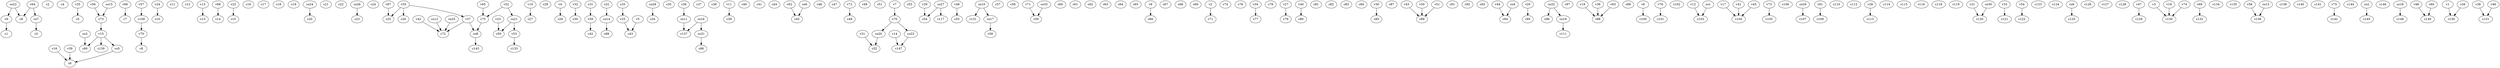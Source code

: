 strict digraph  {
c1;
c2;
c3;
c4;
c5;
c6;
c7;
c8;
c9;
c10;
c11;
c12;
c13;
c14;
c15;
c16;
c17;
c18;
c19;
c20;
c21;
c22;
c23;
c24;
c25;
c26;
c27;
c28;
c29;
c30;
c31;
c32;
c33;
c34;
c35;
c36;
c37;
c38;
c39;
c40;
c41;
c42;
c43;
c44;
c45;
c46;
c47;
c48;
c49;
c50;
c51;
c52;
c53;
c54;
c55;
c56;
c57;
c58;
c59;
c60;
c61;
c62;
c63;
c64;
c65;
c66;
c67;
c68;
c69;
c70;
c71;
c72;
c73;
c74;
c75;
c76;
c77;
c78;
c79;
c80;
c81;
c82;
c83;
c84;
c85;
c86;
c87;
c88;
c89;
c90;
c91;
c92;
c93;
c94;
c95;
c96;
c97;
c98;
c99;
c100;
c101;
c102;
c103;
c104;
c105;
c106;
c107;
c108;
c109;
c110;
c111;
c112;
c113;
c114;
c115;
c116;
c117;
c118;
c119;
c120;
c121;
c122;
c123;
c124;
c125;
c126;
c127;
c128;
c129;
c130;
c131;
c132;
c133;
c134;
c135;
c136;
c137;
c138;
c139;
c140;
c141;
c142;
c143;
c144;
c145;
c146;
c147;
c148;
c149;
c150;
c151;
v1;
v2;
v3;
v4;
v5;
v6;
v7;
v8;
v9;
v10;
v11;
v12;
v13;
v14;
v15;
v16;
v17;
v18;
v19;
v20;
v21;
v22;
v23;
v24;
v25;
v26;
v27;
v28;
v29;
v30;
v31;
v32;
v33;
v34;
v35;
v36;
v37;
v38;
v39;
v40;
v41;
v42;
v43;
v44;
v45;
v46;
v47;
v48;
v49;
v50;
v51;
v52;
v53;
v54;
v55;
v56;
v57;
v58;
v59;
v60;
v61;
v62;
v63;
v64;
v65;
v66;
v67;
v68;
v69;
v70;
v71;
v72;
v73;
v74;
v75;
v76;
co1;
co2;
co3;
co4;
co5;
co6;
co7;
co8;
co9;
co10;
co11;
co12;
co13;
co14;
co15;
co16;
co17;
co18;
co19;
co20;
co21;
co22;
co23;
co24;
co25;
co26;
co27;
co28;
co29;
co30;
co31;
co32;
co33;
c31 -> v59  [weight=1];
c32 -> co14  [weight=1];
c33 -> v25  [weight=1];
c36 -> co11  [weight=1];
c70 -> co23  [weight=1];
c70 -> co20  [weight=1];
c73 -> v15  [weight=1];
c75 -> co8  [weight=1];
c108 -> v70  [weight=1];
v1 -> c150  [weight=1];
v2 -> c71  [weight=1];
v3 -> c130  [weight=1];
v4 -> c29  [weight=1];
v5 -> c43  [weight=1];
v6 -> c100  [weight=1];
v7 -> c70  [weight=1];
v8 -> c66  [weight=1];
v9 -> c1  [weight=1];
v10 -> c27  [weight=1];
v11 -> c39  [weight=1];
v12 -> c103  [weight=1];
v13 -> c13  [weight=1];
v14 -> c147  [weight=1];
v15 -> c139  [weight=1];
v15 -> c90  [weight=1];
v15 -> co5  [weight=1];
v16 -> c6  [weight=1];
v17 -> c104  [weight=1];
v18 -> c130  [weight=1];
v19 -> c98  [weight=1];
v20 -> c95  [weight=1];
v21 -> c120  [weight=1];
v22 -> c15  [weight=1];
v23 -> c50  [weight=1];
v24 -> c10  [weight=1];
v25 -> c43  [weight=1];
v26 -> c150  [weight=1];
v27 -> c79  [weight=1];
v28 -> c113  [weight=1];
v29 -> c54  [weight=1];
v30 -> c85  [weight=1];
v31 -> c52  [weight=1];
v32 -> c30  [weight=1];
v33 -> c121  [weight=1];
v34 -> c77  [weight=1];
v35 -> c5  [weight=1];
v36 -> c98  [weight=1];
v37 -> c72  [weight=1];
v37 -> co8  [weight=1];
v38 -> c151  [weight=1];
v39 -> c6  [weight=1];
v40 -> c80  [weight=1];
v41 -> c104  [weight=1];
v42 -> c72  [weight=1];
v43 -> c89  [weight=1];
v44 -> c94  [weight=1];
v45 -> c104  [weight=1];
v46 -> c151  [weight=1];
v47 -> c129  [weight=1];
v48 -> c149  [weight=1];
v49 -> c55  [weight=1];
v50 -> c89  [weight=1];
v51 -> c89  [weight=1];
v52 -> c75  [weight=1];
v52 -> co21  [weight=1];
v53 -> c133  [weight=1];
v54 -> c122  [weight=1];
v55 -> c25  [weight=1];
v55 -> c26  [weight=1];
v55 -> v37  [weight=1];
v56 -> c73  [weight=1];
v57 -> c108  [weight=1];
v58 -> c136  [weight=1];
v59 -> c42  [weight=1];
v60 -> c149  [weight=1];
v61 -> c109  [weight=1];
v62 -> c45  [weight=1];
v63 -> c98  [weight=1];
v64 -> c9  [weight=1];
v64 -> co7  [weight=1];
v65 -> c75  [weight=1];
v66 -> c7  [weight=1];
v67 -> c25  [weight=1];
v68 -> c14  [weight=1];
v69 -> c132  [weight=1];
v70 -> c8  [weight=1];
v71 -> c59  [weight=1];
v72 -> c48  [weight=1];
v73 -> c105  [weight=1];
v74 -> c130  [weight=1];
v75 -> c142  [weight=1];
v76 -> c101  [weight=1];
co1 -> c103  [weight=1];
co2 -> c145  [weight=1];
co3 -> c90  [weight=1];
co4 -> c94  [weight=1];
co5 -> c6  [weight=1];
co6 -> c45  [weight=1];
co7 -> c3  [weight=1];
co8 -> c143  [weight=1];
co9 -> c125  [weight=1];
co10 -> c131  [weight=1];
co10 -> co17  [weight=1];
co11 -> c137  [weight=1];
co12 -> c72  [weight=1];
co13 -> c136  [weight=1];
co14 -> c88  [weight=1];
co15 -> c73  [weight=1];
co16 -> c137  [weight=1];
co16 -> co31  [weight=1];
co17 -> c56  [weight=1];
co18 -> c148  [weight=1];
co19 -> c111  [weight=1];
co20 -> c52  [weight=1];
co21 -> c50  [weight=1];
co21 -> v53  [weight=1];
co22 -> c9  [weight=1];
co22 -> v9  [weight=1];
co23 -> c147  [weight=1];
co24 -> c20  [weight=1];
co25 -> c72  [weight=1];
co26 -> c23  [weight=1];
co27 -> c54  [weight=1];
co27 -> c117  [weight=1];
co28 -> c34  [weight=1];
co29 -> c107  [weight=1];
co30 -> c120  [weight=1];
co31 -> c86  [weight=1];
co32 -> c96  [weight=1];
co32 -> co19  [weight=1];
co33 -> c59  [weight=1];
}
